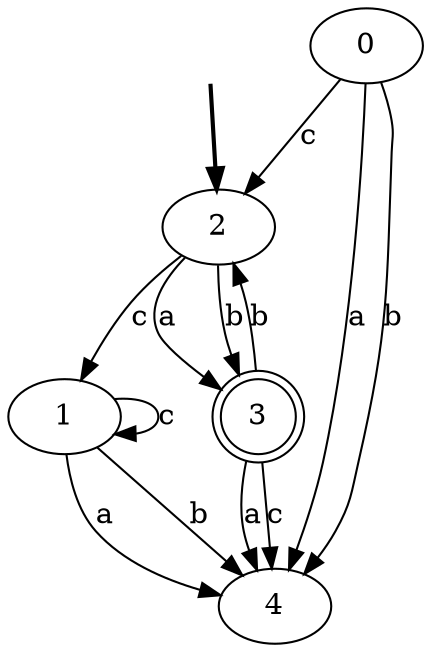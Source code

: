 digraph {
	fake [style=invisible]
	0
	1
	2 [root=true]
	3 [shape=doublecircle]
	4
	fake -> 2 [style=bold]
	0 -> 4 [label=a]
	0 -> 2 [label=c]
	0 -> 4 [label=b]
	1 -> 4 [label=a]
	1 -> 1 [label=c]
	1 -> 4 [label=b]
	2 -> 3 [label=a]
	2 -> 1 [label=c]
	2 -> 3 [label=b]
	3 -> 4 [label=a]
	3 -> 4 [label=c]
	3 -> 2 [label=b]
}
